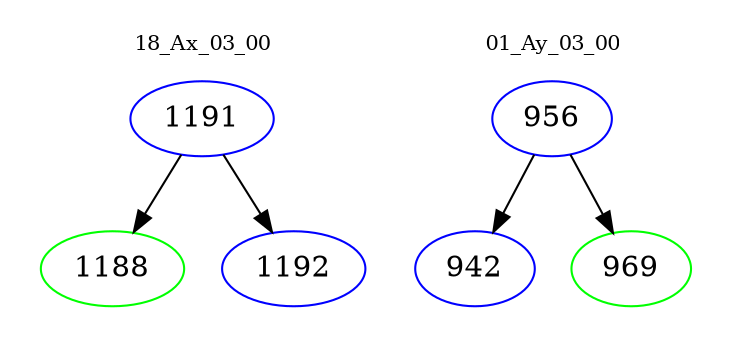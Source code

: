 digraph{
subgraph cluster_0 {
color = white
label = "18_Ax_03_00";
fontsize=10;
T0_1191 [label="1191", color="blue"]
T0_1191 -> T0_1188 [color="black"]
T0_1188 [label="1188", color="green"]
T0_1191 -> T0_1192 [color="black"]
T0_1192 [label="1192", color="blue"]
}
subgraph cluster_1 {
color = white
label = "01_Ay_03_00";
fontsize=10;
T1_956 [label="956", color="blue"]
T1_956 -> T1_942 [color="black"]
T1_942 [label="942", color="blue"]
T1_956 -> T1_969 [color="black"]
T1_969 [label="969", color="green"]
}
}

